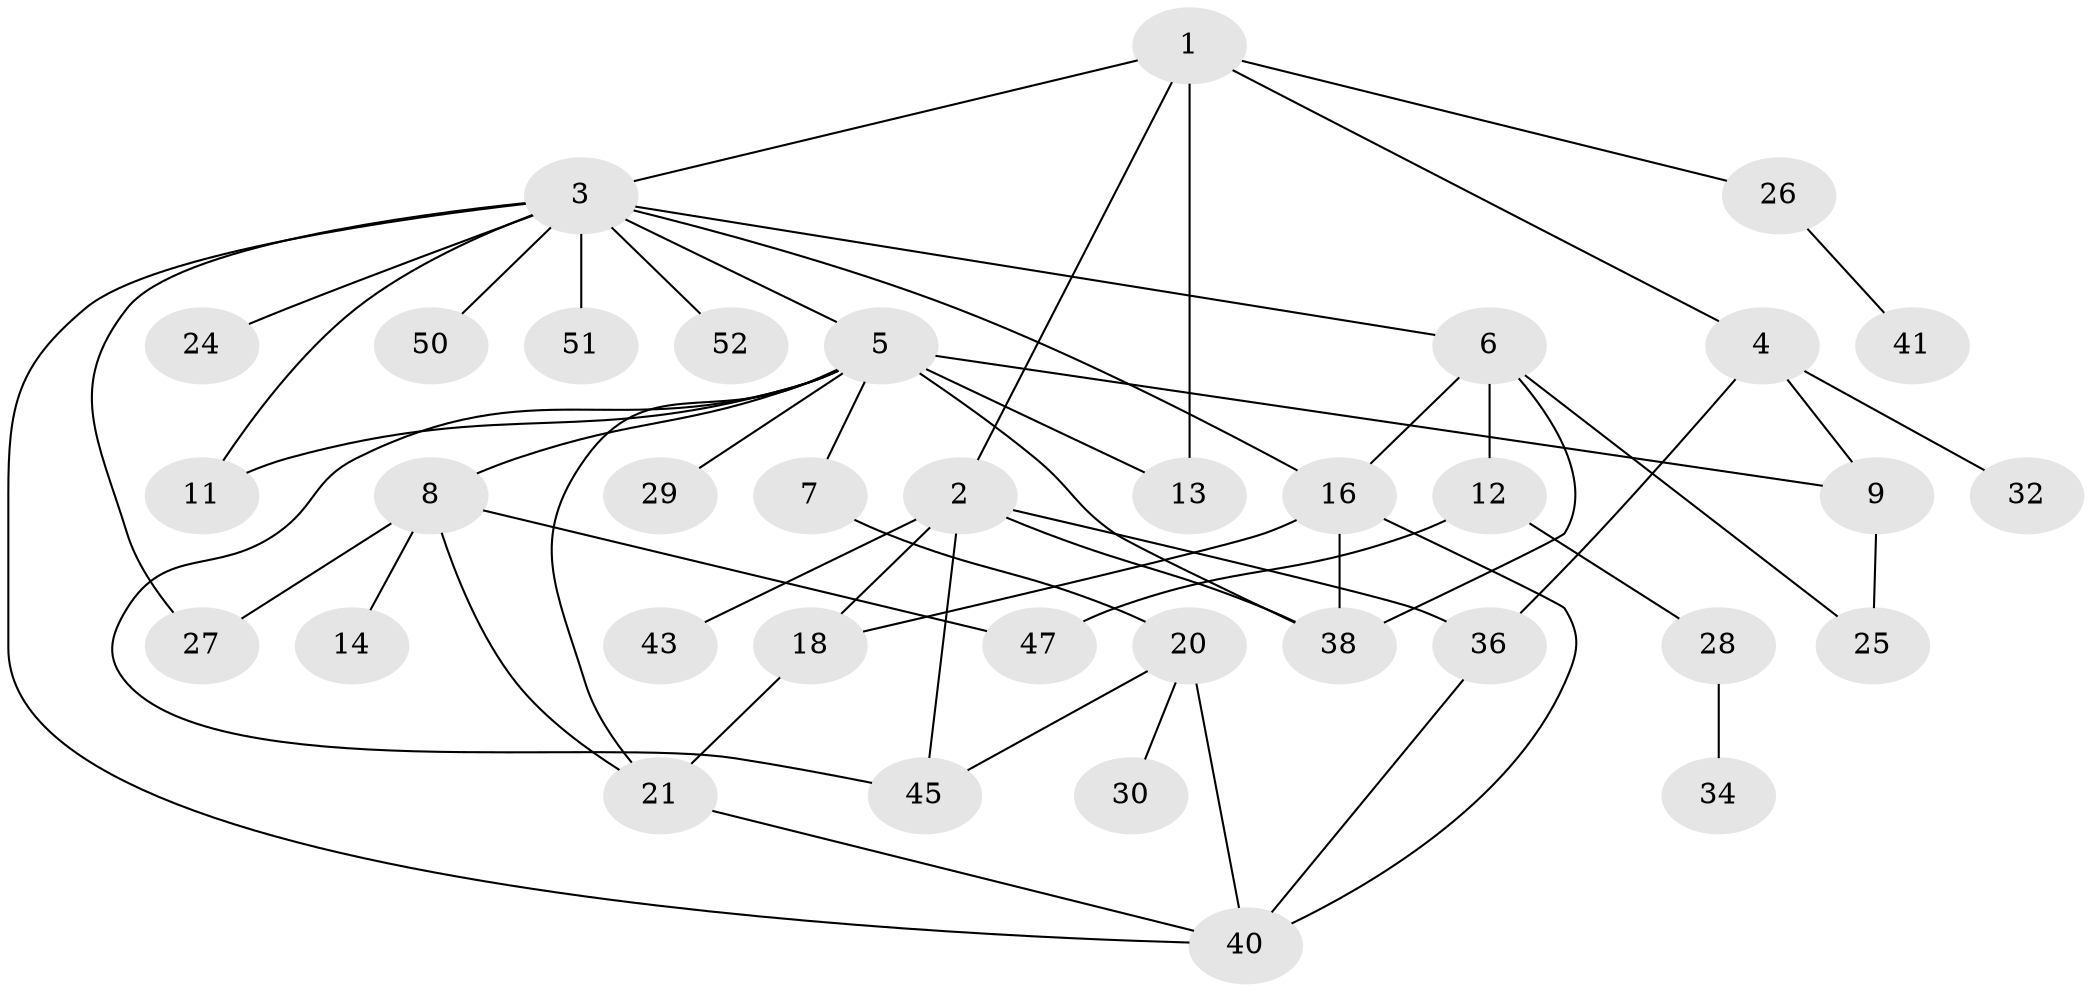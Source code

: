 // Generated by graph-tools (version 1.1) at 2025/51/02/27/25 19:51:36]
// undirected, 36 vertices, 55 edges
graph export_dot {
graph [start="1"]
  node [color=gray90,style=filled];
  1;
  2 [super="+23"];
  3 [super="+15"];
  4 [super="+31"];
  5 [super="+22"];
  6 [super="+35"];
  7;
  8 [super="+10"];
  9 [super="+17"];
  11 [super="+42"];
  12 [super="+19"];
  13;
  14;
  16 [super="+39"];
  18 [super="+37"];
  20 [super="+46"];
  21 [super="+48"];
  24;
  25;
  26 [super="+33"];
  27;
  28;
  29;
  30;
  32;
  34;
  36 [super="+44"];
  38 [super="+53"];
  40;
  41;
  43;
  45 [super="+49"];
  47;
  50;
  51;
  52;
  1 -- 2;
  1 -- 3;
  1 -- 4;
  1 -- 13;
  1 -- 26;
  2 -- 18;
  2 -- 43;
  2 -- 36;
  2 -- 45;
  2 -- 38;
  3 -- 5;
  3 -- 6;
  3 -- 24;
  3 -- 52;
  3 -- 50;
  3 -- 51;
  3 -- 40;
  3 -- 27;
  3 -- 11;
  3 -- 16;
  4 -- 9;
  4 -- 32;
  4 -- 36;
  5 -- 7;
  5 -- 8;
  5 -- 11;
  5 -- 9;
  5 -- 29;
  5 -- 45;
  5 -- 21;
  5 -- 38 [weight=2];
  5 -- 13;
  6 -- 12;
  6 -- 16;
  6 -- 25;
  6 -- 38;
  7 -- 20;
  8 -- 14 [weight=2];
  8 -- 27;
  8 -- 47;
  8 -- 21;
  9 -- 25;
  12 -- 28;
  12 -- 47;
  16 -- 40;
  16 -- 38;
  16 -- 18;
  18 -- 21;
  20 -- 30;
  20 -- 40;
  20 -- 45;
  21 -- 40;
  26 -- 41;
  28 -- 34;
  36 -- 40;
}

